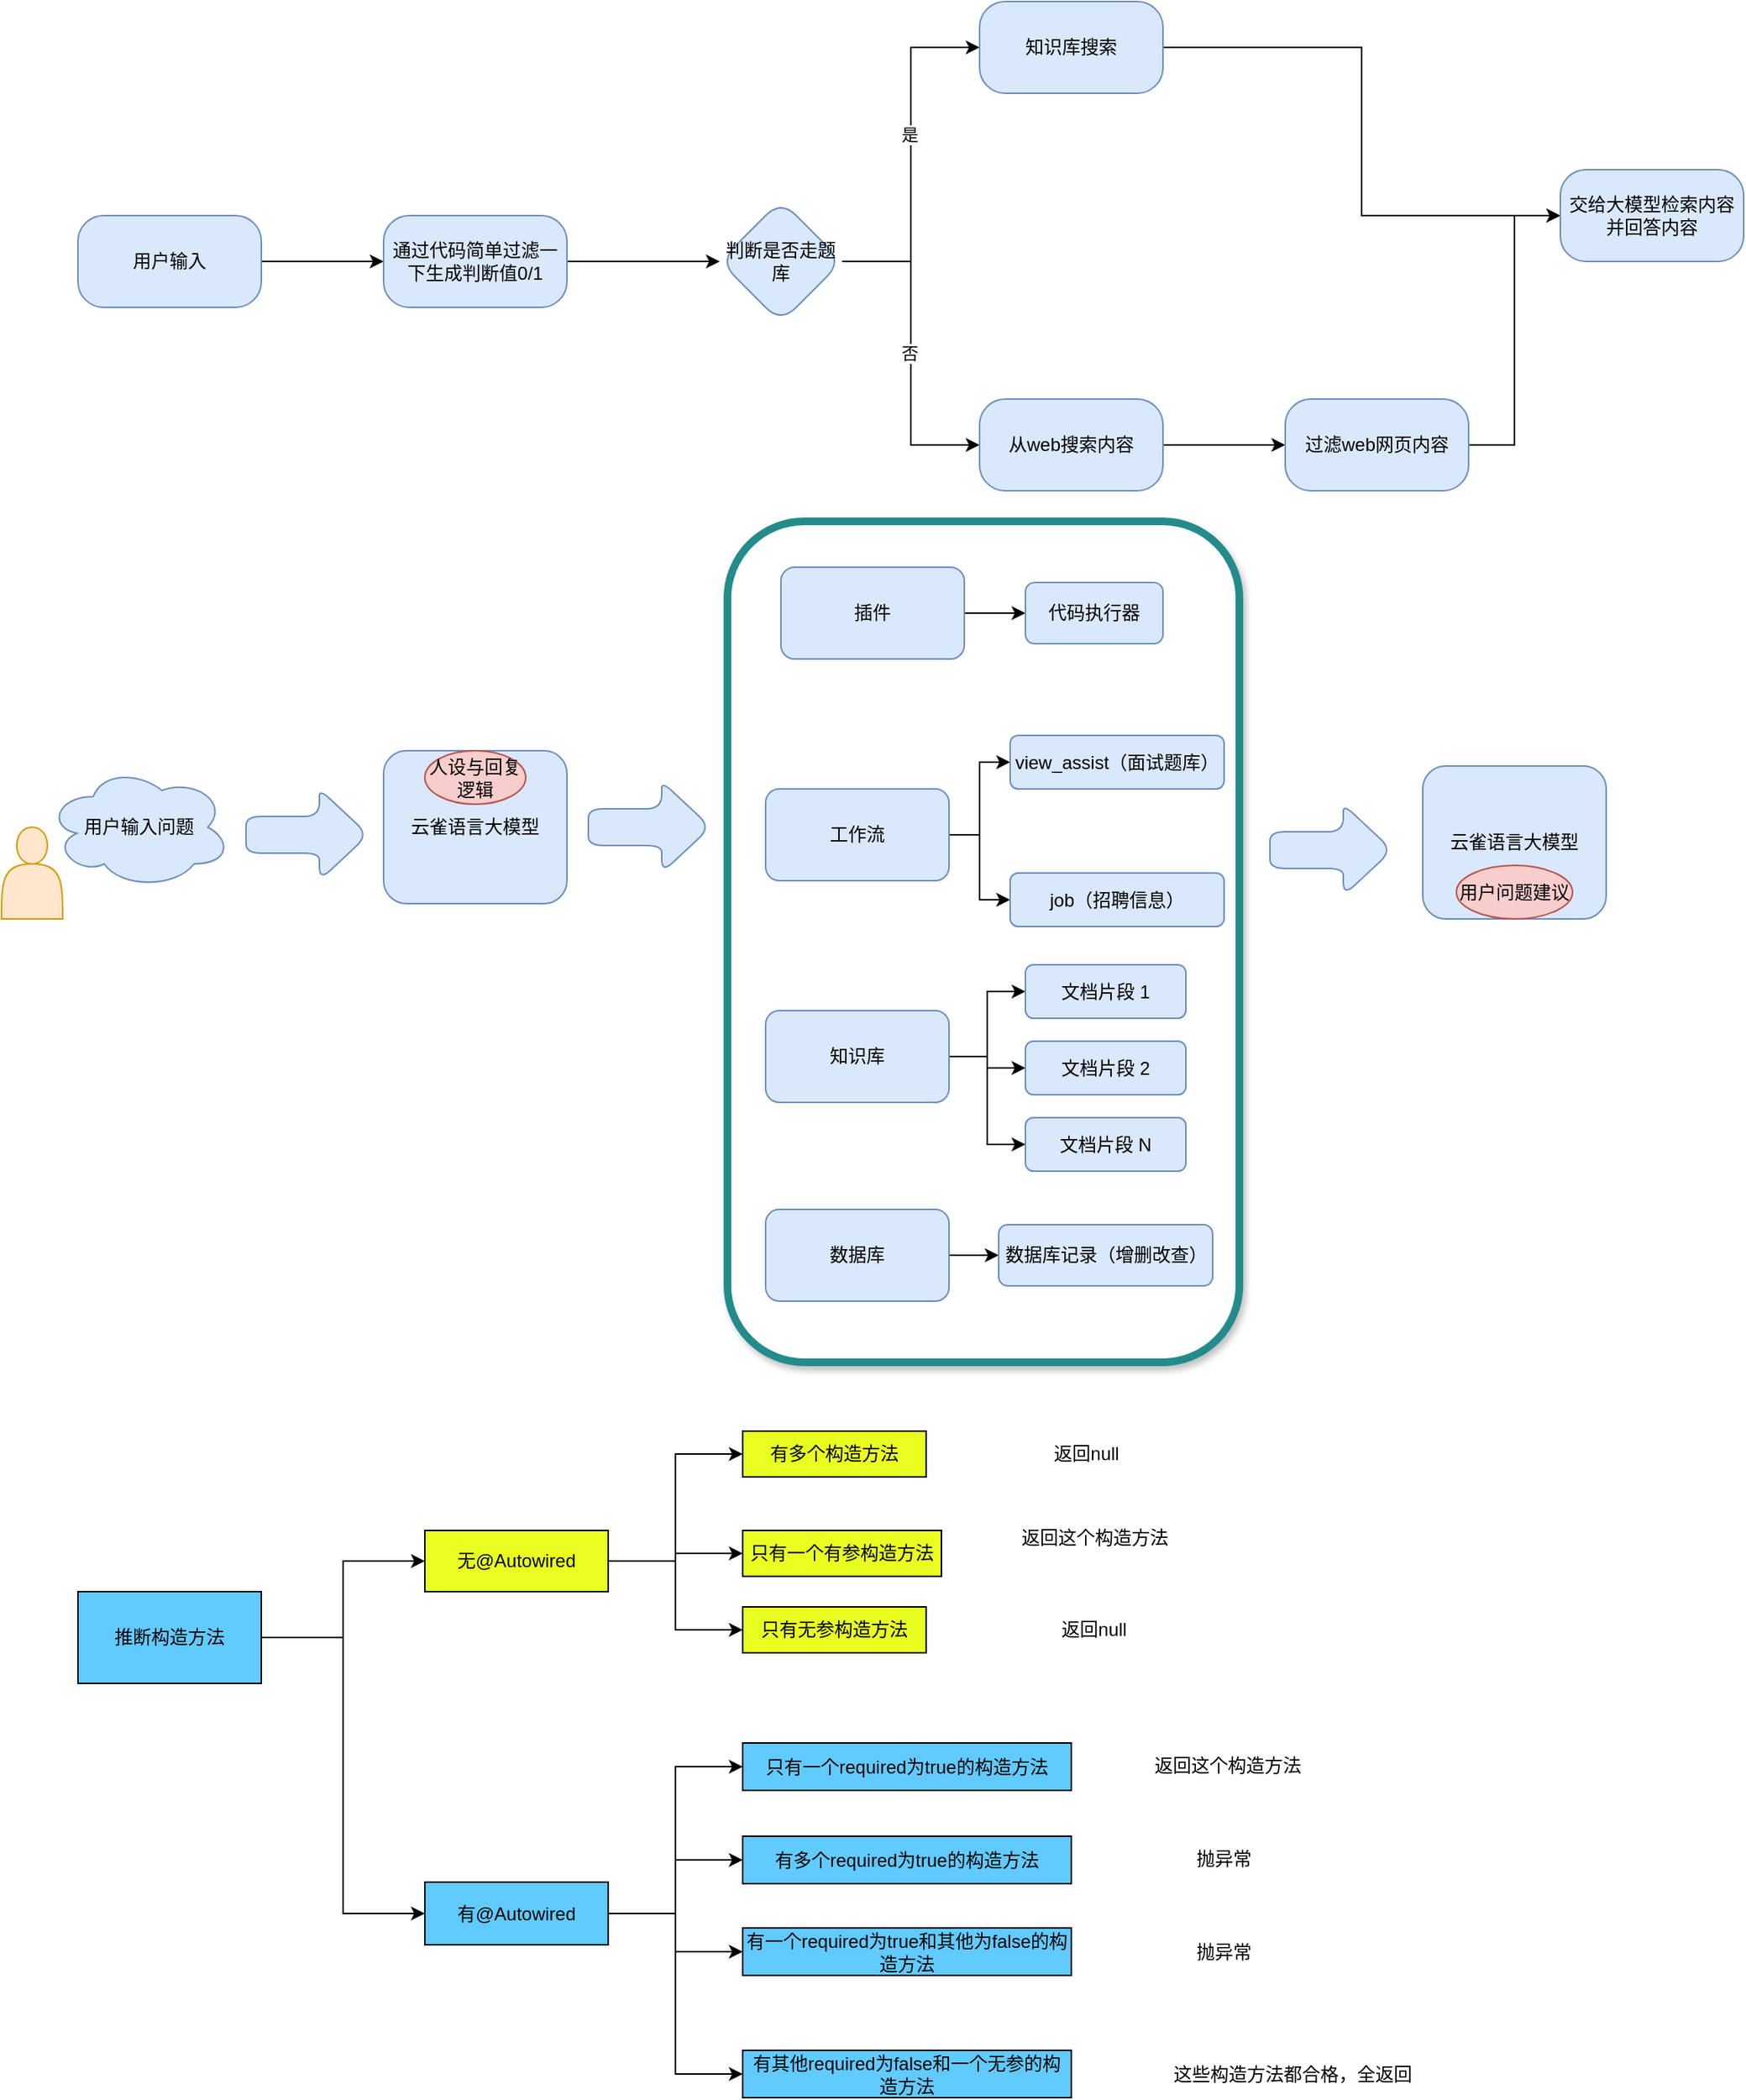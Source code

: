 <mxfile version="23.1.5" type="github">
  <diagram name="第 1 页" id="k0Vl1BLTB-rRPiJByB6M">
    <mxGraphModel dx="1072" dy="481" grid="1" gridSize="10" guides="1" tooltips="1" connect="1" arrows="1" fold="1" page="1" pageScale="1" pageWidth="827" pageHeight="1169" math="0" shadow="0">
      <root>
        <mxCell id="0" />
        <mxCell id="1" parent="0" />
        <mxCell id="7m1RZoQw7w4Fh2HZ6jhr-17" value="" style="rounded=1;whiteSpace=wrap;html=1;strokeColor=#238b8b;strokeWidth=5;shadow=1;glass=0;" parent="1" vertex="1">
          <mxGeometry x="505" y="370" width="335" height="550" as="geometry" />
        </mxCell>
        <mxCell id="nIZVXVj7oG83VnBByHiP-4" value="" style="edgeStyle=orthogonalEdgeStyle;rounded=0;orthogonalLoop=1;jettySize=auto;html=1;" parent="1" source="nIZVXVj7oG83VnBByHiP-2" target="nIZVXVj7oG83VnBByHiP-3" edge="1">
          <mxGeometry relative="1" as="geometry" />
        </mxCell>
        <mxCell id="nIZVXVj7oG83VnBByHiP-2" value="用户输入" style="rounded=1;whiteSpace=wrap;html=1;fillColor=#dae8fc;strokeColor=#6c8ebf;arcSize=28;" parent="1" vertex="1">
          <mxGeometry x="80" y="170" width="120" height="60" as="geometry" />
        </mxCell>
        <mxCell id="nIZVXVj7oG83VnBByHiP-8" value="" style="edgeStyle=orthogonalEdgeStyle;rounded=0;orthogonalLoop=1;jettySize=auto;html=1;" parent="1" source="nIZVXVj7oG83VnBByHiP-3" target="nIZVXVj7oG83VnBByHiP-7" edge="1">
          <mxGeometry relative="1" as="geometry" />
        </mxCell>
        <mxCell id="nIZVXVj7oG83VnBByHiP-3" value="通过代码简单过滤一下生成判断值0/1" style="rounded=1;whiteSpace=wrap;html=1;fillColor=#dae8fc;strokeColor=#6c8ebf;arcSize=28;" parent="1" vertex="1">
          <mxGeometry x="280" y="170" width="120" height="60" as="geometry" />
        </mxCell>
        <mxCell id="nIZVXVj7oG83VnBByHiP-11" style="edgeStyle=orthogonalEdgeStyle;rounded=0;orthogonalLoop=1;jettySize=auto;html=1;exitX=1;exitY=0.5;exitDx=0;exitDy=0;entryX=0;entryY=0.5;entryDx=0;entryDy=0;" parent="1" source="nIZVXVj7oG83VnBByHiP-7" target="nIZVXVj7oG83VnBByHiP-9" edge="1">
          <mxGeometry relative="1" as="geometry" />
        </mxCell>
        <mxCell id="nIZVXVj7oG83VnBByHiP-14" value="是" style="edgeLabel;html=1;align=center;verticalAlign=middle;resizable=0;points=[];" parent="nIZVXVj7oG83VnBByHiP-11" vertex="1" connectable="0">
          <mxGeometry x="0.113" y="1" relative="1" as="geometry">
            <mxPoint as="offset" />
          </mxGeometry>
        </mxCell>
        <mxCell id="nIZVXVj7oG83VnBByHiP-13" style="edgeStyle=orthogonalEdgeStyle;rounded=0;orthogonalLoop=1;jettySize=auto;html=1;exitX=1;exitY=0.5;exitDx=0;exitDy=0;entryX=0;entryY=0.5;entryDx=0;entryDy=0;" parent="1" source="nIZVXVj7oG83VnBByHiP-7" target="nIZVXVj7oG83VnBByHiP-12" edge="1">
          <mxGeometry relative="1" as="geometry" />
        </mxCell>
        <mxCell id="nIZVXVj7oG83VnBByHiP-15" value="否" style="edgeLabel;html=1;align=center;verticalAlign=middle;resizable=0;points=[];" parent="nIZVXVj7oG83VnBByHiP-13" vertex="1" connectable="0">
          <mxGeometry y="-1" relative="1" as="geometry">
            <mxPoint as="offset" />
          </mxGeometry>
        </mxCell>
        <mxCell id="nIZVXVj7oG83VnBByHiP-7" value="判断是否走题库" style="rhombus;whiteSpace=wrap;html=1;fillColor=#dae8fc;strokeColor=#6c8ebf;rounded=1;arcSize=28;" parent="1" vertex="1">
          <mxGeometry x="500" y="160" width="80" height="80" as="geometry" />
        </mxCell>
        <mxCell id="nIZVXVj7oG83VnBByHiP-19" style="edgeStyle=orthogonalEdgeStyle;rounded=0;orthogonalLoop=1;jettySize=auto;html=1;exitX=1;exitY=0.5;exitDx=0;exitDy=0;entryX=0;entryY=0.5;entryDx=0;entryDy=0;" parent="1" source="nIZVXVj7oG83VnBByHiP-9" target="nIZVXVj7oG83VnBByHiP-18" edge="1">
          <mxGeometry relative="1" as="geometry" />
        </mxCell>
        <mxCell id="nIZVXVj7oG83VnBByHiP-9" value="知识库搜索" style="whiteSpace=wrap;html=1;fillColor=#dae8fc;strokeColor=#6c8ebf;rounded=1;arcSize=28;" parent="1" vertex="1">
          <mxGeometry x="670" y="30" width="120" height="60" as="geometry" />
        </mxCell>
        <mxCell id="nIZVXVj7oG83VnBByHiP-17" value="" style="edgeStyle=orthogonalEdgeStyle;rounded=0;orthogonalLoop=1;jettySize=auto;html=1;" parent="1" source="nIZVXVj7oG83VnBByHiP-12" target="nIZVXVj7oG83VnBByHiP-16" edge="1">
          <mxGeometry relative="1" as="geometry" />
        </mxCell>
        <mxCell id="nIZVXVj7oG83VnBByHiP-12" value="从web搜索内容" style="whiteSpace=wrap;html=1;fillColor=#dae8fc;strokeColor=#6c8ebf;rounded=1;arcSize=28;" parent="1" vertex="1">
          <mxGeometry x="670" y="290" width="120" height="60" as="geometry" />
        </mxCell>
        <mxCell id="nIZVXVj7oG83VnBByHiP-21" style="edgeStyle=orthogonalEdgeStyle;rounded=0;orthogonalLoop=1;jettySize=auto;html=1;exitX=1;exitY=0.5;exitDx=0;exitDy=0;entryX=0;entryY=0.5;entryDx=0;entryDy=0;" parent="1" source="nIZVXVj7oG83VnBByHiP-16" target="nIZVXVj7oG83VnBByHiP-18" edge="1">
          <mxGeometry relative="1" as="geometry" />
        </mxCell>
        <mxCell id="nIZVXVj7oG83VnBByHiP-16" value="过滤web网页内容" style="whiteSpace=wrap;html=1;fillColor=#dae8fc;strokeColor=#6c8ebf;rounded=1;arcSize=28;" parent="1" vertex="1">
          <mxGeometry x="870" y="290" width="120" height="60" as="geometry" />
        </mxCell>
        <mxCell id="nIZVXVj7oG83VnBByHiP-18" value="交给大模型检索内容并回答内容" style="whiteSpace=wrap;html=1;fillColor=#dae8fc;strokeColor=#6c8ebf;rounded=1;arcSize=28;" parent="1" vertex="1">
          <mxGeometry x="1050" y="140" width="120" height="60" as="geometry" />
        </mxCell>
        <mxCell id="7m1RZoQw7w4Fh2HZ6jhr-2" value="用户输入问题" style="ellipse;shape=cloud;whiteSpace=wrap;html=1;fillColor=#dae8fc;strokeColor=#6c8ebf;" parent="1" vertex="1">
          <mxGeometry x="60" y="530" width="120" height="80" as="geometry" />
        </mxCell>
        <mxCell id="7m1RZoQw7w4Fh2HZ6jhr-3" value="" style="shape=actor;whiteSpace=wrap;html=1;fillColor=#ffe6cc;strokeColor=#d79b00;" parent="1" vertex="1">
          <mxGeometry x="30" y="570" width="40" height="60" as="geometry" />
        </mxCell>
        <mxCell id="7m1RZoQw7w4Fh2HZ6jhr-4" value="云雀语言大模型" style="rounded=1;whiteSpace=wrap;html=1;fillColor=#dae8fc;strokeColor=#6c8ebf;" parent="1" vertex="1">
          <mxGeometry x="280" y="520" width="120" height="100" as="geometry" />
        </mxCell>
        <mxCell id="7m1RZoQw7w4Fh2HZ6jhr-20" value="" style="edgeStyle=orthogonalEdgeStyle;rounded=0;orthogonalLoop=1;jettySize=auto;html=1;" parent="1" source="7m1RZoQw7w4Fh2HZ6jhr-6" target="7m1RZoQw7w4Fh2HZ6jhr-19" edge="1">
          <mxGeometry relative="1" as="geometry" />
        </mxCell>
        <mxCell id="7m1RZoQw7w4Fh2HZ6jhr-6" value="插件" style="rounded=1;whiteSpace=wrap;html=1;fillColor=#dae8fc;strokeColor=#6c8ebf;" parent="1" vertex="1">
          <mxGeometry x="540" y="400" width="120" height="60" as="geometry" />
        </mxCell>
        <mxCell id="7m1RZoQw7w4Fh2HZ6jhr-8" value="人设与回复逻辑" style="ellipse;whiteSpace=wrap;html=1;fillColor=#f8cecc;strokeColor=#b85450;" parent="1" vertex="1">
          <mxGeometry x="307" y="520" width="66" height="35" as="geometry" />
        </mxCell>
        <mxCell id="7m1RZoQw7w4Fh2HZ6jhr-23" style="rounded=0;orthogonalLoop=1;jettySize=auto;html=1;exitX=1;exitY=0.5;exitDx=0;exitDy=0;entryX=0;entryY=0.5;entryDx=0;entryDy=0;edgeStyle=orthogonalEdgeStyle;" parent="1" source="7m1RZoQw7w4Fh2HZ6jhr-10" target="7m1RZoQw7w4Fh2HZ6jhr-21" edge="1">
          <mxGeometry relative="1" as="geometry" />
        </mxCell>
        <mxCell id="7m1RZoQw7w4Fh2HZ6jhr-25" style="edgeStyle=orthogonalEdgeStyle;rounded=0;orthogonalLoop=1;jettySize=auto;html=1;exitX=1;exitY=0.5;exitDx=0;exitDy=0;" parent="1" source="7m1RZoQw7w4Fh2HZ6jhr-10" target="7m1RZoQw7w4Fh2HZ6jhr-24" edge="1">
          <mxGeometry relative="1" as="geometry" />
        </mxCell>
        <mxCell id="7m1RZoQw7w4Fh2HZ6jhr-10" value="工作流" style="rounded=1;whiteSpace=wrap;html=1;fillColor=#dae8fc;strokeColor=#6c8ebf;" parent="1" vertex="1">
          <mxGeometry x="530" y="545" width="120" height="60" as="geometry" />
        </mxCell>
        <mxCell id="7m1RZoQw7w4Fh2HZ6jhr-13" value="" style="shape=singleArrow;whiteSpace=wrap;html=1;arrowWidth=0.4;arrowSize=0.4;fillColor=#dae8fc;strokeColor=#6c8ebf;rounded=1;" parent="1" vertex="1">
          <mxGeometry x="414" y="540" width="80" height="60" as="geometry" />
        </mxCell>
        <mxCell id="7m1RZoQw7w4Fh2HZ6jhr-11" value="" style="shape=singleArrow;whiteSpace=wrap;html=1;arrowWidth=0.4;arrowSize=0.4;fillColor=#dae8fc;strokeColor=#6c8ebf;rounded=1;" parent="1" vertex="1">
          <mxGeometry x="190" y="545" width="80" height="60" as="geometry" />
        </mxCell>
        <mxCell id="7m1RZoQw7w4Fh2HZ6jhr-19" value="代码执行器" style="rounded=1;whiteSpace=wrap;html=1;fillColor=#dae8fc;strokeColor=#6c8ebf;" parent="1" vertex="1">
          <mxGeometry x="700" y="410" width="90" height="40" as="geometry" />
        </mxCell>
        <mxCell id="7m1RZoQw7w4Fh2HZ6jhr-21" value="view_assist（面试题库）" style="rounded=1;whiteSpace=wrap;html=1;fillColor=#dae8fc;strokeColor=#6c8ebf;" parent="1" vertex="1">
          <mxGeometry x="690" y="510" width="140" height="35" as="geometry" />
        </mxCell>
        <mxCell id="7m1RZoQw7w4Fh2HZ6jhr-24" value="job（招聘信息）" style="rounded=1;whiteSpace=wrap;html=1;fillColor=#dae8fc;strokeColor=#6c8ebf;" parent="1" vertex="1">
          <mxGeometry x="690" y="600" width="140" height="35" as="geometry" />
        </mxCell>
        <mxCell id="7m1RZoQw7w4Fh2HZ6jhr-30" style="edgeStyle=orthogonalEdgeStyle;rounded=0;orthogonalLoop=1;jettySize=auto;html=1;exitX=1;exitY=0.5;exitDx=0;exitDy=0;" parent="1" source="7m1RZoQw7w4Fh2HZ6jhr-26" target="7m1RZoQw7w4Fh2HZ6jhr-27" edge="1">
          <mxGeometry relative="1" as="geometry" />
        </mxCell>
        <mxCell id="7m1RZoQw7w4Fh2HZ6jhr-31" style="edgeStyle=orthogonalEdgeStyle;rounded=0;orthogonalLoop=1;jettySize=auto;html=1;exitX=1;exitY=0.5;exitDx=0;exitDy=0;entryX=0;entryY=0.5;entryDx=0;entryDy=0;" parent="1" source="7m1RZoQw7w4Fh2HZ6jhr-26" target="7m1RZoQw7w4Fh2HZ6jhr-28" edge="1">
          <mxGeometry relative="1" as="geometry" />
        </mxCell>
        <mxCell id="7m1RZoQw7w4Fh2HZ6jhr-32" style="edgeStyle=orthogonalEdgeStyle;rounded=0;orthogonalLoop=1;jettySize=auto;html=1;exitX=1;exitY=0.5;exitDx=0;exitDy=0;entryX=0;entryY=0.5;entryDx=0;entryDy=0;" parent="1" source="7m1RZoQw7w4Fh2HZ6jhr-26" target="7m1RZoQw7w4Fh2HZ6jhr-29" edge="1">
          <mxGeometry relative="1" as="geometry" />
        </mxCell>
        <mxCell id="7m1RZoQw7w4Fh2HZ6jhr-26" value="知识库" style="rounded=1;whiteSpace=wrap;html=1;fillColor=#dae8fc;strokeColor=#6c8ebf;" parent="1" vertex="1">
          <mxGeometry x="530" y="690" width="120" height="60" as="geometry" />
        </mxCell>
        <mxCell id="7m1RZoQw7w4Fh2HZ6jhr-27" value="文档片段 1" style="rounded=1;whiteSpace=wrap;html=1;fillColor=#dae8fc;strokeColor=#6c8ebf;" parent="1" vertex="1">
          <mxGeometry x="700" y="660" width="105" height="35" as="geometry" />
        </mxCell>
        <mxCell id="7m1RZoQw7w4Fh2HZ6jhr-28" value="文档片段 2" style="rounded=1;whiteSpace=wrap;html=1;fillColor=#dae8fc;strokeColor=#6c8ebf;" parent="1" vertex="1">
          <mxGeometry x="700" y="710" width="105" height="35" as="geometry" />
        </mxCell>
        <mxCell id="7m1RZoQw7w4Fh2HZ6jhr-29" value="文档片段 N" style="rounded=1;whiteSpace=wrap;html=1;fillColor=#dae8fc;strokeColor=#6c8ebf;" parent="1" vertex="1">
          <mxGeometry x="700" y="760" width="105" height="35" as="geometry" />
        </mxCell>
        <mxCell id="7m1RZoQw7w4Fh2HZ6jhr-35" value="" style="edgeStyle=orthogonalEdgeStyle;rounded=0;orthogonalLoop=1;jettySize=auto;html=1;" parent="1" source="7m1RZoQw7w4Fh2HZ6jhr-33" target="7m1RZoQw7w4Fh2HZ6jhr-34" edge="1">
          <mxGeometry relative="1" as="geometry" />
        </mxCell>
        <mxCell id="7m1RZoQw7w4Fh2HZ6jhr-33" value="数据库" style="rounded=1;whiteSpace=wrap;html=1;fillColor=#dae8fc;strokeColor=#6c8ebf;" parent="1" vertex="1">
          <mxGeometry x="530" y="820" width="120" height="60" as="geometry" />
        </mxCell>
        <mxCell id="7m1RZoQw7w4Fh2HZ6jhr-34" value="数据库记录（增删改查）" style="rounded=1;whiteSpace=wrap;html=1;fillColor=#dae8fc;strokeColor=#6c8ebf;" parent="1" vertex="1">
          <mxGeometry x="682.5" y="830" width="140" height="40" as="geometry" />
        </mxCell>
        <mxCell id="7m1RZoQw7w4Fh2HZ6jhr-36" value="" style="shape=singleArrow;whiteSpace=wrap;html=1;arrowWidth=0.4;arrowSize=0.4;fillColor=#dae8fc;strokeColor=#6c8ebf;rounded=1;" parent="1" vertex="1">
          <mxGeometry x="860" y="555" width="80" height="60" as="geometry" />
        </mxCell>
        <mxCell id="7m1RZoQw7w4Fh2HZ6jhr-37" value="云雀语言大模型" style="rounded=1;whiteSpace=wrap;html=1;fillColor=#dae8fc;strokeColor=#6c8ebf;" parent="1" vertex="1">
          <mxGeometry x="960" y="530" width="120" height="100" as="geometry" />
        </mxCell>
        <mxCell id="7m1RZoQw7w4Fh2HZ6jhr-38" value="用户问题建议" style="ellipse;whiteSpace=wrap;html=1;fillColor=#f8cecc;strokeColor=#b85450;" parent="1" vertex="1">
          <mxGeometry x="982" y="595" width="76" height="35" as="geometry" />
        </mxCell>
        <mxCell id="u4LMdqOVdYhx2tCe8npu-3" style="edgeStyle=orthogonalEdgeStyle;rounded=0;orthogonalLoop=1;jettySize=auto;html=1;exitX=1;exitY=0.5;exitDx=0;exitDy=0;entryX=0;entryY=0.5;entryDx=0;entryDy=0;" edge="1" parent="1" source="u4LMdqOVdYhx2tCe8npu-1" target="u4LMdqOVdYhx2tCe8npu-2">
          <mxGeometry relative="1" as="geometry" />
        </mxCell>
        <mxCell id="u4LMdqOVdYhx2tCe8npu-5" style="edgeStyle=orthogonalEdgeStyle;rounded=0;orthogonalLoop=1;jettySize=auto;html=1;exitX=1;exitY=0.5;exitDx=0;exitDy=0;entryX=0;entryY=0.5;entryDx=0;entryDy=0;" edge="1" parent="1" source="u4LMdqOVdYhx2tCe8npu-1" target="u4LMdqOVdYhx2tCe8npu-4">
          <mxGeometry relative="1" as="geometry" />
        </mxCell>
        <mxCell id="u4LMdqOVdYhx2tCe8npu-1" value="推断构造方法" style="rounded=0;whiteSpace=wrap;html=1;fillColor=#61CAFF;" vertex="1" parent="1">
          <mxGeometry x="80" y="1070" width="120" height="60" as="geometry" />
        </mxCell>
        <mxCell id="u4LMdqOVdYhx2tCe8npu-22" style="edgeStyle=orthogonalEdgeStyle;rounded=0;orthogonalLoop=1;jettySize=auto;html=1;exitX=1;exitY=0.5;exitDx=0;exitDy=0;entryX=0;entryY=0.5;entryDx=0;entryDy=0;" edge="1" parent="1" source="u4LMdqOVdYhx2tCe8npu-2" target="u4LMdqOVdYhx2tCe8npu-6">
          <mxGeometry relative="1" as="geometry" />
        </mxCell>
        <mxCell id="u4LMdqOVdYhx2tCe8npu-23" style="edgeStyle=orthogonalEdgeStyle;rounded=0;orthogonalLoop=1;jettySize=auto;html=1;exitX=1;exitY=0.5;exitDx=0;exitDy=0;entryX=0;entryY=0.5;entryDx=0;entryDy=0;" edge="1" parent="1" source="u4LMdqOVdYhx2tCe8npu-2" target="u4LMdqOVdYhx2tCe8npu-10">
          <mxGeometry relative="1" as="geometry" />
        </mxCell>
        <mxCell id="u4LMdqOVdYhx2tCe8npu-24" style="edgeStyle=orthogonalEdgeStyle;rounded=0;orthogonalLoop=1;jettySize=auto;html=1;exitX=1;exitY=0.5;exitDx=0;exitDy=0;entryX=0;entryY=0.5;entryDx=0;entryDy=0;" edge="1" parent="1" source="u4LMdqOVdYhx2tCe8npu-2" target="u4LMdqOVdYhx2tCe8npu-12">
          <mxGeometry relative="1" as="geometry" />
        </mxCell>
        <mxCell id="u4LMdqOVdYhx2tCe8npu-2" value="无@Autowired" style="rounded=0;whiteSpace=wrap;html=1;fillColor=#E9FF1F;" vertex="1" parent="1">
          <mxGeometry x="307" y="1030" width="120" height="40" as="geometry" />
        </mxCell>
        <mxCell id="u4LMdqOVdYhx2tCe8npu-25" style="edgeStyle=orthogonalEdgeStyle;rounded=0;orthogonalLoop=1;jettySize=auto;html=1;exitX=1;exitY=0.5;exitDx=0;exitDy=0;entryX=0;entryY=0.5;entryDx=0;entryDy=0;" edge="1" parent="1" source="u4LMdqOVdYhx2tCe8npu-4" target="u4LMdqOVdYhx2tCe8npu-14">
          <mxGeometry relative="1" as="geometry" />
        </mxCell>
        <mxCell id="u4LMdqOVdYhx2tCe8npu-26" style="edgeStyle=orthogonalEdgeStyle;rounded=0;orthogonalLoop=1;jettySize=auto;html=1;exitX=1;exitY=0.5;exitDx=0;exitDy=0;entryX=0;entryY=0.5;entryDx=0;entryDy=0;" edge="1" parent="1" source="u4LMdqOVdYhx2tCe8npu-4" target="u4LMdqOVdYhx2tCe8npu-15">
          <mxGeometry relative="1" as="geometry" />
        </mxCell>
        <mxCell id="u4LMdqOVdYhx2tCe8npu-27" style="edgeStyle=orthogonalEdgeStyle;rounded=0;orthogonalLoop=1;jettySize=auto;html=1;exitX=1;exitY=0.5;exitDx=0;exitDy=0;entryX=0;entryY=0.5;entryDx=0;entryDy=0;" edge="1" parent="1" source="u4LMdqOVdYhx2tCe8npu-4" target="u4LMdqOVdYhx2tCe8npu-18">
          <mxGeometry relative="1" as="geometry" />
        </mxCell>
        <mxCell id="u4LMdqOVdYhx2tCe8npu-28" style="edgeStyle=orthogonalEdgeStyle;rounded=0;orthogonalLoop=1;jettySize=auto;html=1;exitX=1;exitY=0.5;exitDx=0;exitDy=0;entryX=0;entryY=0.5;entryDx=0;entryDy=0;" edge="1" parent="1" source="u4LMdqOVdYhx2tCe8npu-4" target="u4LMdqOVdYhx2tCe8npu-20">
          <mxGeometry relative="1" as="geometry" />
        </mxCell>
        <mxCell id="u4LMdqOVdYhx2tCe8npu-4" value="有@Autowired" style="rounded=0;whiteSpace=wrap;html=1;fillColor=#61CAFF;" vertex="1" parent="1">
          <mxGeometry x="307" y="1260" width="120" height="41" as="geometry" />
        </mxCell>
        <mxCell id="u4LMdqOVdYhx2tCe8npu-6" value="有多个构造方法" style="rounded=0;whiteSpace=wrap;html=1;fillColor=#E9FF1F;" vertex="1" parent="1">
          <mxGeometry x="515" y="965" width="120" height="30" as="geometry" />
        </mxCell>
        <mxCell id="u4LMdqOVdYhx2tCe8npu-8" value="返回null" style="text;html=1;align=center;verticalAlign=middle;whiteSpace=wrap;rounded=0;" vertex="1" parent="1">
          <mxGeometry x="710" y="965" width="60" height="30" as="geometry" />
        </mxCell>
        <mxCell id="u4LMdqOVdYhx2tCe8npu-10" value="只有一个有参构造方法" style="rounded=0;whiteSpace=wrap;html=1;fillColor=#E9FF1F;" vertex="1" parent="1">
          <mxGeometry x="515" y="1030" width="130" height="30" as="geometry" />
        </mxCell>
        <mxCell id="u4LMdqOVdYhx2tCe8npu-11" value="返回这个构造方法" style="text;html=1;align=center;verticalAlign=middle;whiteSpace=wrap;rounded=0;" vertex="1" parent="1">
          <mxGeometry x="692.5" y="1020" width="105" height="30" as="geometry" />
        </mxCell>
        <mxCell id="u4LMdqOVdYhx2tCe8npu-12" value="只有无参构造方法" style="rounded=0;whiteSpace=wrap;html=1;fillColor=#E9FF1F;" vertex="1" parent="1">
          <mxGeometry x="515" y="1080" width="120" height="30" as="geometry" />
        </mxCell>
        <mxCell id="u4LMdqOVdYhx2tCe8npu-13" value="返回null" style="text;html=1;align=center;verticalAlign=middle;whiteSpace=wrap;rounded=0;" vertex="1" parent="1">
          <mxGeometry x="715" y="1080" width="60" height="30" as="geometry" />
        </mxCell>
        <mxCell id="u4LMdqOVdYhx2tCe8npu-14" value="只有一个required为true的构造方法" style="rounded=0;whiteSpace=wrap;html=1;fillColor=#61CAFF;" vertex="1" parent="1">
          <mxGeometry x="515" y="1169" width="215" height="31" as="geometry" />
        </mxCell>
        <mxCell id="u4LMdqOVdYhx2tCe8npu-15" value="有多个required为true的构造方法" style="rounded=0;whiteSpace=wrap;html=1;fillColor=#61CAFF;" vertex="1" parent="1">
          <mxGeometry x="515" y="1230" width="215" height="31" as="geometry" />
        </mxCell>
        <mxCell id="u4LMdqOVdYhx2tCe8npu-16" value="返回这个构造方法" style="text;html=1;align=center;verticalAlign=middle;whiteSpace=wrap;rounded=0;" vertex="1" parent="1">
          <mxGeometry x="780" y="1169" width="105" height="30" as="geometry" />
        </mxCell>
        <mxCell id="u4LMdqOVdYhx2tCe8npu-17" value="抛异常" style="text;html=1;align=center;verticalAlign=middle;whiteSpace=wrap;rounded=0;" vertex="1" parent="1">
          <mxGeometry x="800" y="1230" width="60" height="30" as="geometry" />
        </mxCell>
        <mxCell id="u4LMdqOVdYhx2tCe8npu-18" value="有一个required为true和其他为false的构造方法" style="rounded=0;whiteSpace=wrap;html=1;fillColor=#61CAFF;" vertex="1" parent="1">
          <mxGeometry x="515" y="1290" width="215" height="31" as="geometry" />
        </mxCell>
        <mxCell id="u4LMdqOVdYhx2tCe8npu-19" value="抛异常" style="text;html=1;align=center;verticalAlign=middle;whiteSpace=wrap;rounded=0;" vertex="1" parent="1">
          <mxGeometry x="800" y="1291" width="60" height="30" as="geometry" />
        </mxCell>
        <mxCell id="u4LMdqOVdYhx2tCe8npu-20" value="有其他required为false和一个无参的构造方法" style="rounded=0;whiteSpace=wrap;html=1;fillColor=#61CAFF;" vertex="1" parent="1">
          <mxGeometry x="515" y="1370" width="215" height="31" as="geometry" />
        </mxCell>
        <mxCell id="u4LMdqOVdYhx2tCe8npu-21" value="这些构造方法都合格，全返回" style="text;html=1;align=center;verticalAlign=middle;whiteSpace=wrap;rounded=0;" vertex="1" parent="1">
          <mxGeometry x="780" y="1371" width="190" height="29" as="geometry" />
        </mxCell>
      </root>
    </mxGraphModel>
  </diagram>
</mxfile>
